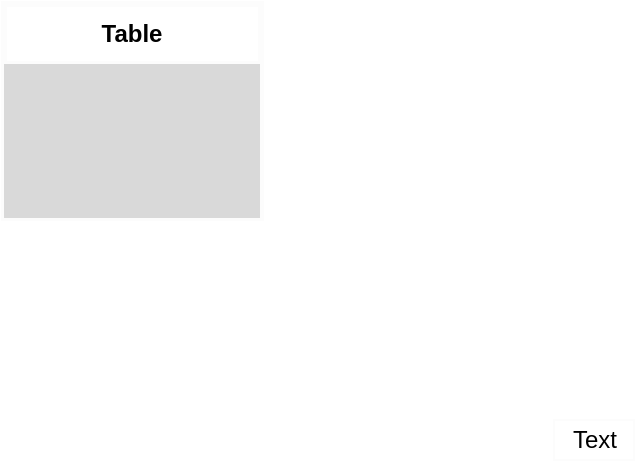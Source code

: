 <mxfile version="13.10.0" type="embed">
    <diagram id="AVLBV74B4GXsNsEGIIUm" name="Page-1">
        <mxGraphModel dx="1374" dy="790" grid="0" gridSize="10" guides="1" tooltips="1" connect="1" arrows="1" fold="1" page="1" pageScale="1" pageWidth="1169" pageHeight="827" background="#ffffff" math="0" shadow="0">
            <root>
                <mxCell id="0"/>
                <mxCell id="1" parent="0"/>
                <mxCell id="2" value="Table" style="shape=table;html=1;whiteSpace=wrap;startSize=30;container=1;collapsible=0;childLayout=tableLayout;fontStyle=1;align=center;strokeColor=#FCFCFC;strokeWidth=3;" vertex="1" parent="1">
                    <mxGeometry x="65" y="102" width="128.4" height="107" as="geometry"/>
                </mxCell>
                <mxCell id="3" value="" style="shape=partialRectangle;html=1;whiteSpace=wrap;collapsible=0;dropTarget=0;pointerEvents=0;fillColor=none;top=0;left=0;bottom=0;right=0;points=[[0,0.5],[1,0.5]];portConstraint=eastwest;strokeColor=#FCFCFC;strokeWidth=3;" vertex="1" parent="2">
                    <mxGeometry y="30" width="128.4" height="26" as="geometry"/>
                </mxCell>
                <mxCell id="4" value="" style="shape=partialRectangle;html=1;whiteSpace=wrap;connectable=0;top=0;left=0;bottom=0;right=0;overflow=hidden;fillColor=#D9D9D9;strokeColor=#FCFCFC;strokeWidth=3;" vertex="1" parent="3">
                    <mxGeometry width="43" height="26" as="geometry"/>
                </mxCell>
                <mxCell id="5" value="" style="shape=partialRectangle;html=1;whiteSpace=wrap;connectable=0;top=0;left=0;bottom=0;right=0;overflow=hidden;fillColor=#D9D9D9;strokeColor=#FCFCFC;strokeWidth=3;" vertex="1" parent="3">
                    <mxGeometry x="43" width="43" height="26" as="geometry"/>
                </mxCell>
                <mxCell id="6" value="" style="shape=partialRectangle;html=1;whiteSpace=wrap;connectable=0;top=0;left=0;bottom=0;right=0;overflow=hidden;fillColor=#D9D9D9;strokeColor=#FCFCFC;strokeWidth=3;" vertex="1" parent="3">
                    <mxGeometry x="86" width="42" height="26" as="geometry"/>
                </mxCell>
                <mxCell id="7" value="" style="shape=partialRectangle;html=1;whiteSpace=wrap;collapsible=0;dropTarget=0;pointerEvents=0;fillColor=none;top=0;left=0;bottom=0;right=0;points=[[0,0.5],[1,0.5]];portConstraint=eastwest;strokeColor=#FCFCFC;strokeWidth=3;" vertex="1" parent="2">
                    <mxGeometry y="56" width="128.4" height="25" as="geometry"/>
                </mxCell>
                <mxCell id="8" value="" style="shape=partialRectangle;html=1;whiteSpace=wrap;connectable=0;top=0;left=0;bottom=0;right=0;overflow=hidden;fillColor=#D9D9D9;strokeColor=#FCFCFC;strokeWidth=3;" vertex="1" parent="7">
                    <mxGeometry width="43" height="25" as="geometry"/>
                </mxCell>
                <mxCell id="9" value="" style="shape=partialRectangle;html=1;whiteSpace=wrap;connectable=0;top=0;left=0;bottom=0;right=0;overflow=hidden;fillColor=#D9D9D9;strokeColor=#FCFCFC;strokeWidth=3;" vertex="1" parent="7">
                    <mxGeometry x="43" width="43" height="25" as="geometry"/>
                </mxCell>
                <mxCell id="10" value="" style="shape=partialRectangle;html=1;whiteSpace=wrap;connectable=0;top=0;left=0;bottom=0;right=0;overflow=hidden;fillColor=#D9D9D9;strokeColor=#FCFCFC;strokeWidth=3;" vertex="1" parent="7">
                    <mxGeometry x="86" width="42" height="25" as="geometry"/>
                </mxCell>
                <mxCell id="11" value="" style="shape=partialRectangle;html=1;whiteSpace=wrap;collapsible=0;dropTarget=0;pointerEvents=0;fillColor=none;top=0;left=0;bottom=0;right=0;points=[[0,0.5],[1,0.5]];portConstraint=eastwest;strokeColor=#FCFCFC;strokeWidth=3;" vertex="1" parent="2">
                    <mxGeometry y="81" width="128.4" height="26" as="geometry"/>
                </mxCell>
                <mxCell id="12" value="" style="shape=partialRectangle;html=1;whiteSpace=wrap;connectable=0;top=0;left=0;bottom=0;right=0;overflow=hidden;fillColor=#D9D9D9;strokeColor=#FCFCFC;strokeWidth=3;" vertex="1" parent="11">
                    <mxGeometry width="43" height="26" as="geometry"/>
                </mxCell>
                <mxCell id="13" value="" style="shape=partialRectangle;html=1;whiteSpace=wrap;connectable=0;top=0;left=0;bottom=0;right=0;overflow=hidden;fillColor=#D9D9D9;strokeColor=#FCFCFC;strokeWidth=3;" vertex="1" parent="11">
                    <mxGeometry x="43" width="43" height="26" as="geometry"/>
                </mxCell>
                <mxCell id="14" value="" style="shape=partialRectangle;html=1;whiteSpace=wrap;connectable=0;top=0;left=0;bottom=0;right=0;overflow=hidden;fillColor=#D9D9D9;strokeColor=#FCFCFC;strokeWidth=3;" vertex="1" parent="11">
                    <mxGeometry x="86" width="42" height="26" as="geometry"/>
                </mxCell>
                <mxCell id="15" value="Text" style="text;html=1;align=center;verticalAlign=middle;resizable=0;points=[];autosize=1;strokeColor=#FCFCFC;" vertex="1" parent="1">
                    <mxGeometry x="340" y="310" width="40" height="20" as="geometry"/>
                </mxCell>
            </root>
        </mxGraphModel>
    </diagram>
</mxfile>